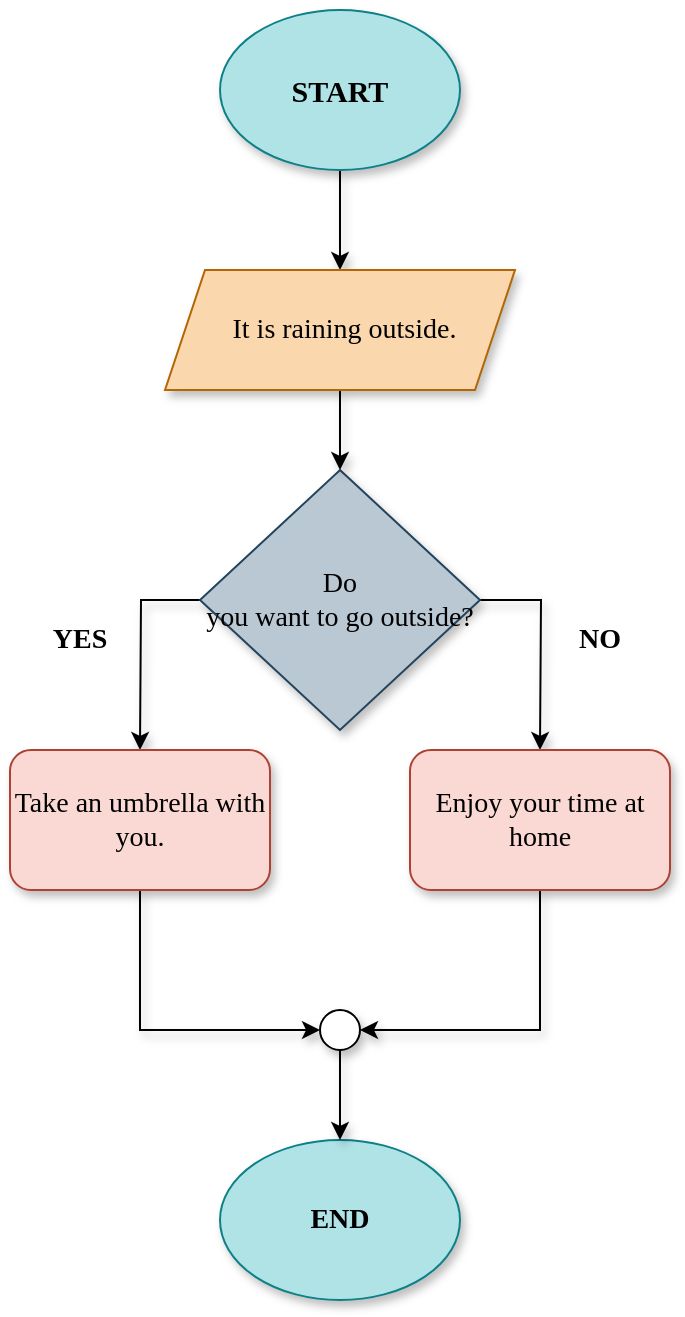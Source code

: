 <mxfile version="13.7.1" type="device"><diagram id="o_E7NZuGMy-6bKJd4klc" name="Page-1"><mxGraphModel dx="1038" dy="531" grid="1" gridSize="10" guides="1" tooltips="1" connect="1" arrows="1" fold="1" page="1" pageScale="1" pageWidth="827" pageHeight="1169" background="none" math="0" shadow="0"><root><mxCell id="0"/><mxCell id="1" parent="0"/><mxCell id="Mdt2zXqEBUPZUQLS3xZY-25" style="edgeStyle=orthogonalEdgeStyle;rounded=0;orthogonalLoop=1;jettySize=auto;html=1;exitX=0.5;exitY=1;exitDx=0;exitDy=0;shadow=1;sketch=0;" edge="1" parent="1" source="Mdt2zXqEBUPZUQLS3xZY-24"><mxGeometry relative="1" as="geometry"><mxPoint x="400" y="150" as="targetPoint"/></mxGeometry></mxCell><mxCell id="Mdt2zXqEBUPZUQLS3xZY-24" value="&lt;font size=&quot;1&quot; face=&quot;Verdana&quot;&gt;&lt;b style=&quot;font-size: 15px&quot;&gt;START&lt;/b&gt;&lt;/font&gt;" style="ellipse;whiteSpace=wrap;html=1;shadow=1;sketch=0;fillColor=#b0e3e6;strokeColor=#0e8088;" vertex="1" parent="1"><mxGeometry x="340" y="20" width="120" height="80" as="geometry"/></mxCell><mxCell id="Mdt2zXqEBUPZUQLS3xZY-50" style="edgeStyle=orthogonalEdgeStyle;rounded=0;sketch=0;orthogonalLoop=1;jettySize=auto;html=1;shadow=1;" edge="1" parent="1" source="Mdt2zXqEBUPZUQLS3xZY-29"><mxGeometry relative="1" as="geometry"><mxPoint x="500" y="390" as="targetPoint"/></mxGeometry></mxCell><mxCell id="Mdt2zXqEBUPZUQLS3xZY-51" style="edgeStyle=orthogonalEdgeStyle;rounded=0;sketch=0;orthogonalLoop=1;jettySize=auto;html=1;shadow=1;" edge="1" parent="1" source="Mdt2zXqEBUPZUQLS3xZY-29"><mxGeometry relative="1" as="geometry"><mxPoint x="300" y="390" as="targetPoint"/></mxGeometry></mxCell><mxCell id="Mdt2zXqEBUPZUQLS3xZY-29" value="&lt;font style=&quot;font-size: 14px&quot; face=&quot;Verdana&quot;&gt;Do &lt;br&gt;you want to go outside?&lt;/font&gt;" style="rhombus;whiteSpace=wrap;html=1;shadow=1;sketch=0;fillColor=#bac8d3;strokeColor=#23445d;" vertex="1" parent="1"><mxGeometry x="330" y="250" width="140" height="130" as="geometry"/></mxCell><mxCell id="Mdt2zXqEBUPZUQLS3xZY-35" value="&lt;font style=&quot;font-size: 14px&quot; face=&quot;Verdana&quot;&gt;&lt;b&gt;YES&lt;/b&gt;&lt;/font&gt;" style="text;html=1;strokeColor=none;fillColor=none;align=center;verticalAlign=middle;whiteSpace=wrap;rounded=0;shadow=1;" vertex="1" parent="1"><mxGeometry x="250" y="320" width="40" height="30" as="geometry"/></mxCell><mxCell id="Mdt2zXqEBUPZUQLS3xZY-36" value="&lt;font style=&quot;font-size: 14px&quot; face=&quot;Verdana&quot;&gt;&lt;b&gt;NO&lt;/b&gt;&lt;/font&gt;" style="text;html=1;strokeColor=none;fillColor=none;align=center;verticalAlign=middle;whiteSpace=wrap;rounded=0;shadow=1;" vertex="1" parent="1"><mxGeometry x="510" y="325" width="40" height="20" as="geometry"/></mxCell><mxCell id="Mdt2zXqEBUPZUQLS3xZY-39" style="edgeStyle=orthogonalEdgeStyle;rounded=0;sketch=0;orthogonalLoop=1;jettySize=auto;html=1;shadow=1;" edge="1" parent="1" source="Mdt2zXqEBUPZUQLS3xZY-38" target="Mdt2zXqEBUPZUQLS3xZY-29"><mxGeometry relative="1" as="geometry"/></mxCell><mxCell id="Mdt2zXqEBUPZUQLS3xZY-38" value="&lt;span&gt;&lt;font style=&quot;font-size: 14px&quot; face=&quot;Verdana&quot;&gt;&amp;nbsp;It is raining outside.&lt;/font&gt;&lt;/span&gt;" style="shape=parallelogram;perimeter=parallelogramPerimeter;whiteSpace=wrap;html=1;fixedSize=1;shadow=1;fillColor=#fad7ac;strokeColor=#b46504;" vertex="1" parent="1"><mxGeometry x="312.5" y="150" width="175" height="60" as="geometry"/></mxCell><mxCell id="Mdt2zXqEBUPZUQLS3xZY-43" style="edgeStyle=orthogonalEdgeStyle;rounded=0;sketch=0;orthogonalLoop=1;jettySize=auto;html=1;exitX=0.5;exitY=1;exitDx=0;exitDy=0;shadow=1;entryX=0;entryY=0.5;entryDx=0;entryDy=0;" edge="1" parent="1" source="Mdt2zXqEBUPZUQLS3xZY-40" target="Mdt2zXqEBUPZUQLS3xZY-46"><mxGeometry relative="1" as="geometry"><mxPoint x="340" y="510" as="targetPoint"/></mxGeometry></mxCell><mxCell id="Mdt2zXqEBUPZUQLS3xZY-40" value="&lt;font style=&quot;font-size: 14px&quot; face=&quot;Verdana&quot;&gt;Take an umbrella with you.&lt;/font&gt;" style="rounded=1;whiteSpace=wrap;html=1;shadow=1;fillColor=#fad9d5;strokeColor=#ae4132;" vertex="1" parent="1"><mxGeometry x="235" y="390" width="130" height="70" as="geometry"/></mxCell><mxCell id="Mdt2zXqEBUPZUQLS3xZY-48" style="edgeStyle=orthogonalEdgeStyle;rounded=0;sketch=0;orthogonalLoop=1;jettySize=auto;html=1;exitX=0.5;exitY=1;exitDx=0;exitDy=0;entryX=1;entryY=0.5;entryDx=0;entryDy=0;shadow=1;" edge="1" parent="1" source="Mdt2zXqEBUPZUQLS3xZY-41" target="Mdt2zXqEBUPZUQLS3xZY-46"><mxGeometry relative="1" as="geometry"/></mxCell><mxCell id="Mdt2zXqEBUPZUQLS3xZY-41" value="&lt;font style=&quot;font-size: 14px&quot; face=&quot;Verdana&quot;&gt;Enjoy your time at home&lt;/font&gt;" style="rounded=1;whiteSpace=wrap;html=1;shadow=1;fillColor=#fad9d5;strokeColor=#ae4132;" vertex="1" parent="1"><mxGeometry x="435" y="390" width="130" height="70" as="geometry"/></mxCell><mxCell id="Mdt2zXqEBUPZUQLS3xZY-42" value="&lt;font size=&quot;1&quot; face=&quot;Verdana&quot;&gt;&lt;b style=&quot;font-size: 14px&quot;&gt;END&lt;/b&gt;&lt;/font&gt;" style="ellipse;whiteSpace=wrap;html=1;shadow=1;fillColor=#b0e3e6;strokeColor=#0e8088;" vertex="1" parent="1"><mxGeometry x="340" y="585" width="120" height="80" as="geometry"/></mxCell><mxCell id="Mdt2zXqEBUPZUQLS3xZY-49" style="edgeStyle=orthogonalEdgeStyle;rounded=0;sketch=0;orthogonalLoop=1;jettySize=auto;html=1;exitX=0.5;exitY=1;exitDx=0;exitDy=0;entryX=0.5;entryY=0;entryDx=0;entryDy=0;shadow=1;" edge="1" parent="1" source="Mdt2zXqEBUPZUQLS3xZY-46" target="Mdt2zXqEBUPZUQLS3xZY-42"><mxGeometry relative="1" as="geometry"/></mxCell><mxCell id="Mdt2zXqEBUPZUQLS3xZY-46" value="" style="ellipse;whiteSpace=wrap;html=1;aspect=fixed;shadow=1;" vertex="1" parent="1"><mxGeometry x="390" y="520" width="20" height="20" as="geometry"/></mxCell></root></mxGraphModel></diagram></mxfile>